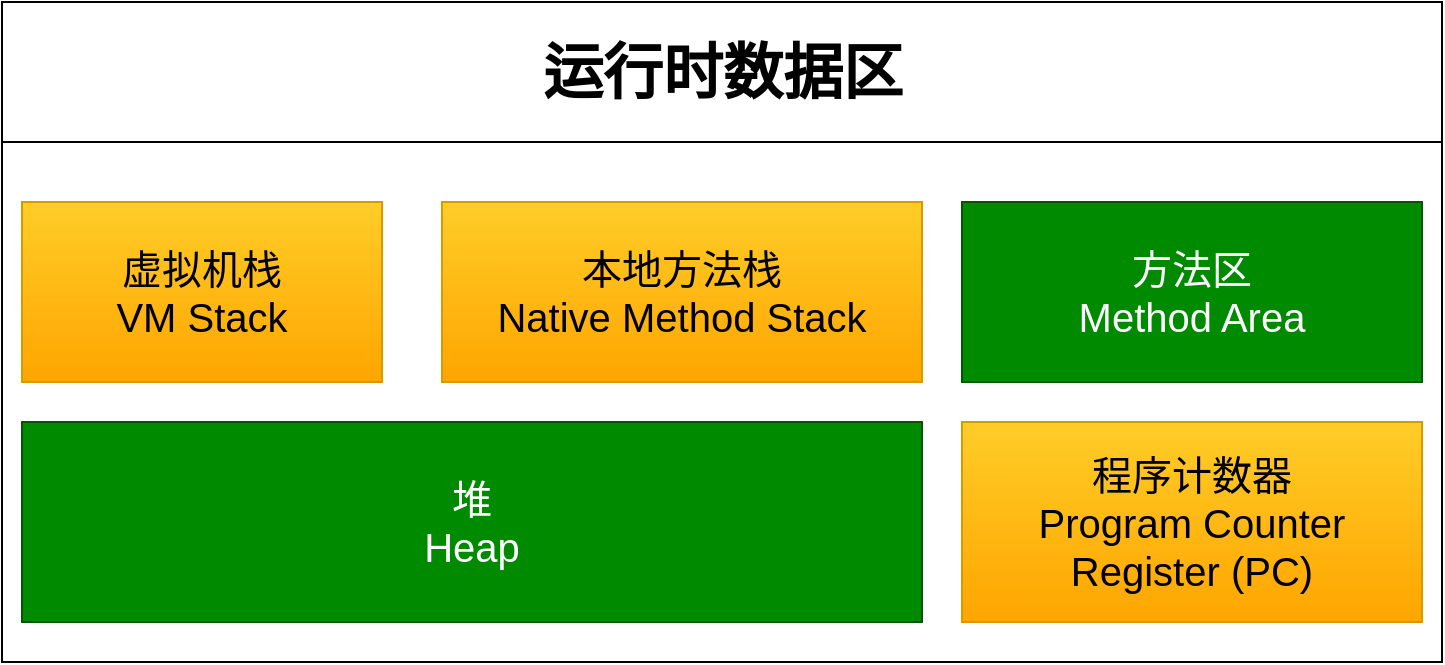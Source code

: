 <mxfile version="14.3.1" type="github"><diagram id="YABvUkTqXJ5PimqWZL5W" name="Page-1"><mxGraphModel dx="1296" dy="762" grid="1" gridSize="10" guides="1" tooltips="1" connect="1" arrows="1" fold="1" page="1" pageScale="1" pageWidth="850" pageHeight="1100" math="0" shadow="0"><root><mxCell id="0"/><mxCell id="1" parent="0"/><mxCell id="23NzUToVl7bOWFpt7h28-4" value="运行时数据区" style="swimlane;html=1;startSize=70;horizontal=1;containerType=tree;newEdgeStyle={&quot;edgeStyle&quot;:&quot;elbowEdgeStyle&quot;,&quot;startArrow&quot;:&quot;none&quot;,&quot;endArrow&quot;:&quot;none&quot;};fontSize=30;" vertex="1" parent="1"><mxGeometry x="40" y="270" width="720" height="330" as="geometry"><mxRectangle x="190" y="320" width="100" height="20" as="alternateBounds"/></mxGeometry></mxCell><mxCell id="23NzUToVl7bOWFpt7h28-12" value="虚拟机栈&lt;br style=&quot;font-size: 20px;&quot;&gt;VM Stack" style="rounded=0;whiteSpace=wrap;html=1;gradientColor=#ffa500;fillColor=#ffcd28;strokeColor=#d79b00;fontSize=20;" vertex="1" parent="23NzUToVl7bOWFpt7h28-4"><mxGeometry x="10" y="100" width="180" height="90" as="geometry"/></mxCell><mxCell id="23NzUToVl7bOWFpt7h28-13" value="本地方法栈&lt;br style=&quot;font-size: 20px;&quot;&gt;Native Method Stack" style="rounded=0;whiteSpace=wrap;html=1;gradientColor=#ffa500;fillColor=#ffcd28;strokeColor=#d79b00;fontSize=20;" vertex="1" parent="23NzUToVl7bOWFpt7h28-4"><mxGeometry x="220" y="100" width="240" height="90" as="geometry"/></mxCell><mxCell id="23NzUToVl7bOWFpt7h28-14" value="方法区&lt;br style=&quot;font-size: 20px;&quot;&gt;Method Area" style="rounded=0;whiteSpace=wrap;html=1;fillColor=#008a00;strokeColor=#005700;fontColor=#ffffff;fontSize=20;" vertex="1" parent="23NzUToVl7bOWFpt7h28-4"><mxGeometry x="480" y="100" width="230" height="90" as="geometry"/></mxCell><mxCell id="23NzUToVl7bOWFpt7h28-15" value="堆&lt;br style=&quot;font-size: 20px;&quot;&gt;Heap" style="rounded=0;whiteSpace=wrap;html=1;fillColor=#008a00;strokeColor=#005700;fontColor=#ffffff;fontSize=20;" vertex="1" parent="23NzUToVl7bOWFpt7h28-4"><mxGeometry x="10" y="210" width="450" height="100" as="geometry"/></mxCell><mxCell id="23NzUToVl7bOWFpt7h28-16" value="程序计数器&lt;br style=&quot;font-size: 20px;&quot;&gt;Program Counter Register (PC)" style="rounded=0;whiteSpace=wrap;html=1;gradientColor=#ffa500;fillColor=#ffcd28;strokeColor=#d79b00;fontSize=20;" vertex="1" parent="23NzUToVl7bOWFpt7h28-4"><mxGeometry x="480" y="210" width="230" height="100" as="geometry"/></mxCell></root></mxGraphModel></diagram></mxfile>